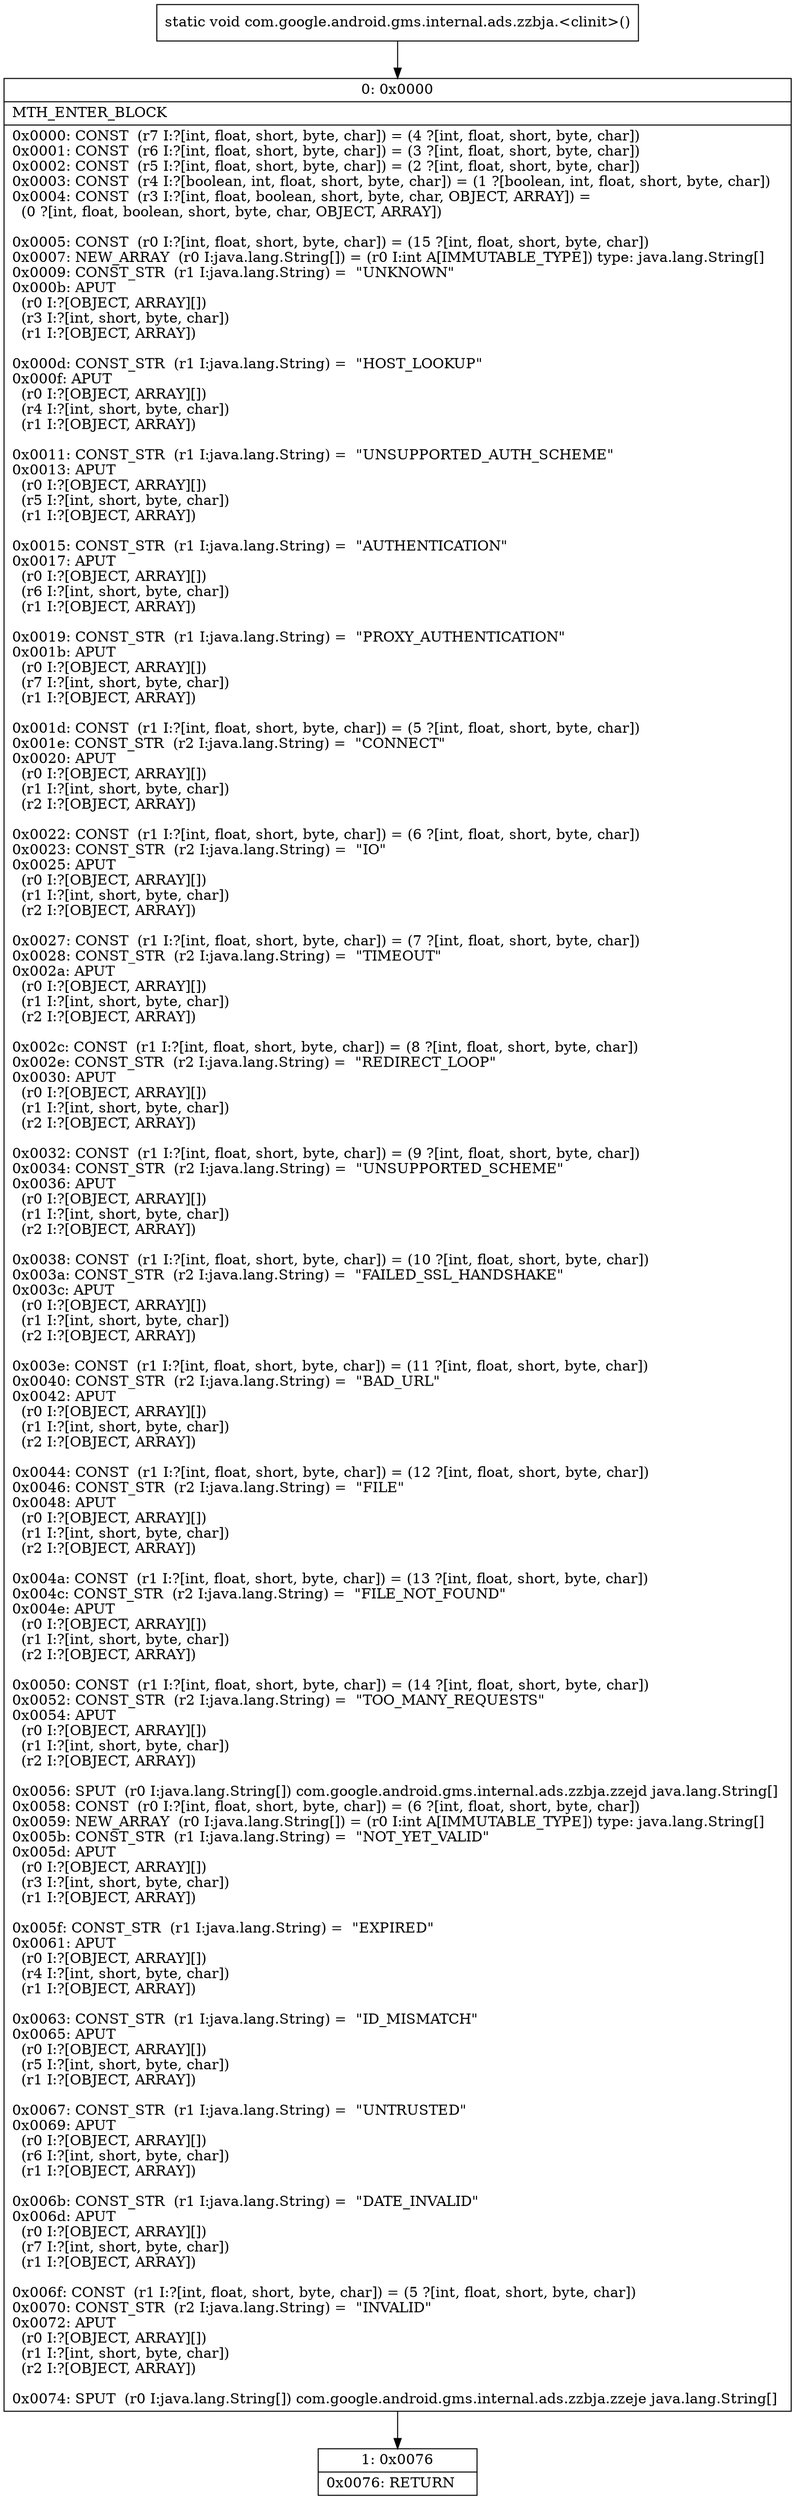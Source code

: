 digraph "CFG forcom.google.android.gms.internal.ads.zzbja.\<clinit\>()V" {
Node_0 [shape=record,label="{0\:\ 0x0000|MTH_ENTER_BLOCK\l|0x0000: CONST  (r7 I:?[int, float, short, byte, char]) = (4 ?[int, float, short, byte, char]) \l0x0001: CONST  (r6 I:?[int, float, short, byte, char]) = (3 ?[int, float, short, byte, char]) \l0x0002: CONST  (r5 I:?[int, float, short, byte, char]) = (2 ?[int, float, short, byte, char]) \l0x0003: CONST  (r4 I:?[boolean, int, float, short, byte, char]) = (1 ?[boolean, int, float, short, byte, char]) \l0x0004: CONST  (r3 I:?[int, float, boolean, short, byte, char, OBJECT, ARRAY]) = \l  (0 ?[int, float, boolean, short, byte, char, OBJECT, ARRAY])\l \l0x0005: CONST  (r0 I:?[int, float, short, byte, char]) = (15 ?[int, float, short, byte, char]) \l0x0007: NEW_ARRAY  (r0 I:java.lang.String[]) = (r0 I:int A[IMMUTABLE_TYPE]) type: java.lang.String[] \l0x0009: CONST_STR  (r1 I:java.lang.String) =  \"UNKNOWN\" \l0x000b: APUT  \l  (r0 I:?[OBJECT, ARRAY][])\l  (r3 I:?[int, short, byte, char])\l  (r1 I:?[OBJECT, ARRAY])\l \l0x000d: CONST_STR  (r1 I:java.lang.String) =  \"HOST_LOOKUP\" \l0x000f: APUT  \l  (r0 I:?[OBJECT, ARRAY][])\l  (r4 I:?[int, short, byte, char])\l  (r1 I:?[OBJECT, ARRAY])\l \l0x0011: CONST_STR  (r1 I:java.lang.String) =  \"UNSUPPORTED_AUTH_SCHEME\" \l0x0013: APUT  \l  (r0 I:?[OBJECT, ARRAY][])\l  (r5 I:?[int, short, byte, char])\l  (r1 I:?[OBJECT, ARRAY])\l \l0x0015: CONST_STR  (r1 I:java.lang.String) =  \"AUTHENTICATION\" \l0x0017: APUT  \l  (r0 I:?[OBJECT, ARRAY][])\l  (r6 I:?[int, short, byte, char])\l  (r1 I:?[OBJECT, ARRAY])\l \l0x0019: CONST_STR  (r1 I:java.lang.String) =  \"PROXY_AUTHENTICATION\" \l0x001b: APUT  \l  (r0 I:?[OBJECT, ARRAY][])\l  (r7 I:?[int, short, byte, char])\l  (r1 I:?[OBJECT, ARRAY])\l \l0x001d: CONST  (r1 I:?[int, float, short, byte, char]) = (5 ?[int, float, short, byte, char]) \l0x001e: CONST_STR  (r2 I:java.lang.String) =  \"CONNECT\" \l0x0020: APUT  \l  (r0 I:?[OBJECT, ARRAY][])\l  (r1 I:?[int, short, byte, char])\l  (r2 I:?[OBJECT, ARRAY])\l \l0x0022: CONST  (r1 I:?[int, float, short, byte, char]) = (6 ?[int, float, short, byte, char]) \l0x0023: CONST_STR  (r2 I:java.lang.String) =  \"IO\" \l0x0025: APUT  \l  (r0 I:?[OBJECT, ARRAY][])\l  (r1 I:?[int, short, byte, char])\l  (r2 I:?[OBJECT, ARRAY])\l \l0x0027: CONST  (r1 I:?[int, float, short, byte, char]) = (7 ?[int, float, short, byte, char]) \l0x0028: CONST_STR  (r2 I:java.lang.String) =  \"TIMEOUT\" \l0x002a: APUT  \l  (r0 I:?[OBJECT, ARRAY][])\l  (r1 I:?[int, short, byte, char])\l  (r2 I:?[OBJECT, ARRAY])\l \l0x002c: CONST  (r1 I:?[int, float, short, byte, char]) = (8 ?[int, float, short, byte, char]) \l0x002e: CONST_STR  (r2 I:java.lang.String) =  \"REDIRECT_LOOP\" \l0x0030: APUT  \l  (r0 I:?[OBJECT, ARRAY][])\l  (r1 I:?[int, short, byte, char])\l  (r2 I:?[OBJECT, ARRAY])\l \l0x0032: CONST  (r1 I:?[int, float, short, byte, char]) = (9 ?[int, float, short, byte, char]) \l0x0034: CONST_STR  (r2 I:java.lang.String) =  \"UNSUPPORTED_SCHEME\" \l0x0036: APUT  \l  (r0 I:?[OBJECT, ARRAY][])\l  (r1 I:?[int, short, byte, char])\l  (r2 I:?[OBJECT, ARRAY])\l \l0x0038: CONST  (r1 I:?[int, float, short, byte, char]) = (10 ?[int, float, short, byte, char]) \l0x003a: CONST_STR  (r2 I:java.lang.String) =  \"FAILED_SSL_HANDSHAKE\" \l0x003c: APUT  \l  (r0 I:?[OBJECT, ARRAY][])\l  (r1 I:?[int, short, byte, char])\l  (r2 I:?[OBJECT, ARRAY])\l \l0x003e: CONST  (r1 I:?[int, float, short, byte, char]) = (11 ?[int, float, short, byte, char]) \l0x0040: CONST_STR  (r2 I:java.lang.String) =  \"BAD_URL\" \l0x0042: APUT  \l  (r0 I:?[OBJECT, ARRAY][])\l  (r1 I:?[int, short, byte, char])\l  (r2 I:?[OBJECT, ARRAY])\l \l0x0044: CONST  (r1 I:?[int, float, short, byte, char]) = (12 ?[int, float, short, byte, char]) \l0x0046: CONST_STR  (r2 I:java.lang.String) =  \"FILE\" \l0x0048: APUT  \l  (r0 I:?[OBJECT, ARRAY][])\l  (r1 I:?[int, short, byte, char])\l  (r2 I:?[OBJECT, ARRAY])\l \l0x004a: CONST  (r1 I:?[int, float, short, byte, char]) = (13 ?[int, float, short, byte, char]) \l0x004c: CONST_STR  (r2 I:java.lang.String) =  \"FILE_NOT_FOUND\" \l0x004e: APUT  \l  (r0 I:?[OBJECT, ARRAY][])\l  (r1 I:?[int, short, byte, char])\l  (r2 I:?[OBJECT, ARRAY])\l \l0x0050: CONST  (r1 I:?[int, float, short, byte, char]) = (14 ?[int, float, short, byte, char]) \l0x0052: CONST_STR  (r2 I:java.lang.String) =  \"TOO_MANY_REQUESTS\" \l0x0054: APUT  \l  (r0 I:?[OBJECT, ARRAY][])\l  (r1 I:?[int, short, byte, char])\l  (r2 I:?[OBJECT, ARRAY])\l \l0x0056: SPUT  (r0 I:java.lang.String[]) com.google.android.gms.internal.ads.zzbja.zzejd java.lang.String[] \l0x0058: CONST  (r0 I:?[int, float, short, byte, char]) = (6 ?[int, float, short, byte, char]) \l0x0059: NEW_ARRAY  (r0 I:java.lang.String[]) = (r0 I:int A[IMMUTABLE_TYPE]) type: java.lang.String[] \l0x005b: CONST_STR  (r1 I:java.lang.String) =  \"NOT_YET_VALID\" \l0x005d: APUT  \l  (r0 I:?[OBJECT, ARRAY][])\l  (r3 I:?[int, short, byte, char])\l  (r1 I:?[OBJECT, ARRAY])\l \l0x005f: CONST_STR  (r1 I:java.lang.String) =  \"EXPIRED\" \l0x0061: APUT  \l  (r0 I:?[OBJECT, ARRAY][])\l  (r4 I:?[int, short, byte, char])\l  (r1 I:?[OBJECT, ARRAY])\l \l0x0063: CONST_STR  (r1 I:java.lang.String) =  \"ID_MISMATCH\" \l0x0065: APUT  \l  (r0 I:?[OBJECT, ARRAY][])\l  (r5 I:?[int, short, byte, char])\l  (r1 I:?[OBJECT, ARRAY])\l \l0x0067: CONST_STR  (r1 I:java.lang.String) =  \"UNTRUSTED\" \l0x0069: APUT  \l  (r0 I:?[OBJECT, ARRAY][])\l  (r6 I:?[int, short, byte, char])\l  (r1 I:?[OBJECT, ARRAY])\l \l0x006b: CONST_STR  (r1 I:java.lang.String) =  \"DATE_INVALID\" \l0x006d: APUT  \l  (r0 I:?[OBJECT, ARRAY][])\l  (r7 I:?[int, short, byte, char])\l  (r1 I:?[OBJECT, ARRAY])\l \l0x006f: CONST  (r1 I:?[int, float, short, byte, char]) = (5 ?[int, float, short, byte, char]) \l0x0070: CONST_STR  (r2 I:java.lang.String) =  \"INVALID\" \l0x0072: APUT  \l  (r0 I:?[OBJECT, ARRAY][])\l  (r1 I:?[int, short, byte, char])\l  (r2 I:?[OBJECT, ARRAY])\l \l0x0074: SPUT  (r0 I:java.lang.String[]) com.google.android.gms.internal.ads.zzbja.zzeje java.lang.String[] \l}"];
Node_1 [shape=record,label="{1\:\ 0x0076|0x0076: RETURN   \l}"];
MethodNode[shape=record,label="{static void com.google.android.gms.internal.ads.zzbja.\<clinit\>() }"];
MethodNode -> Node_0;
Node_0 -> Node_1;
}

